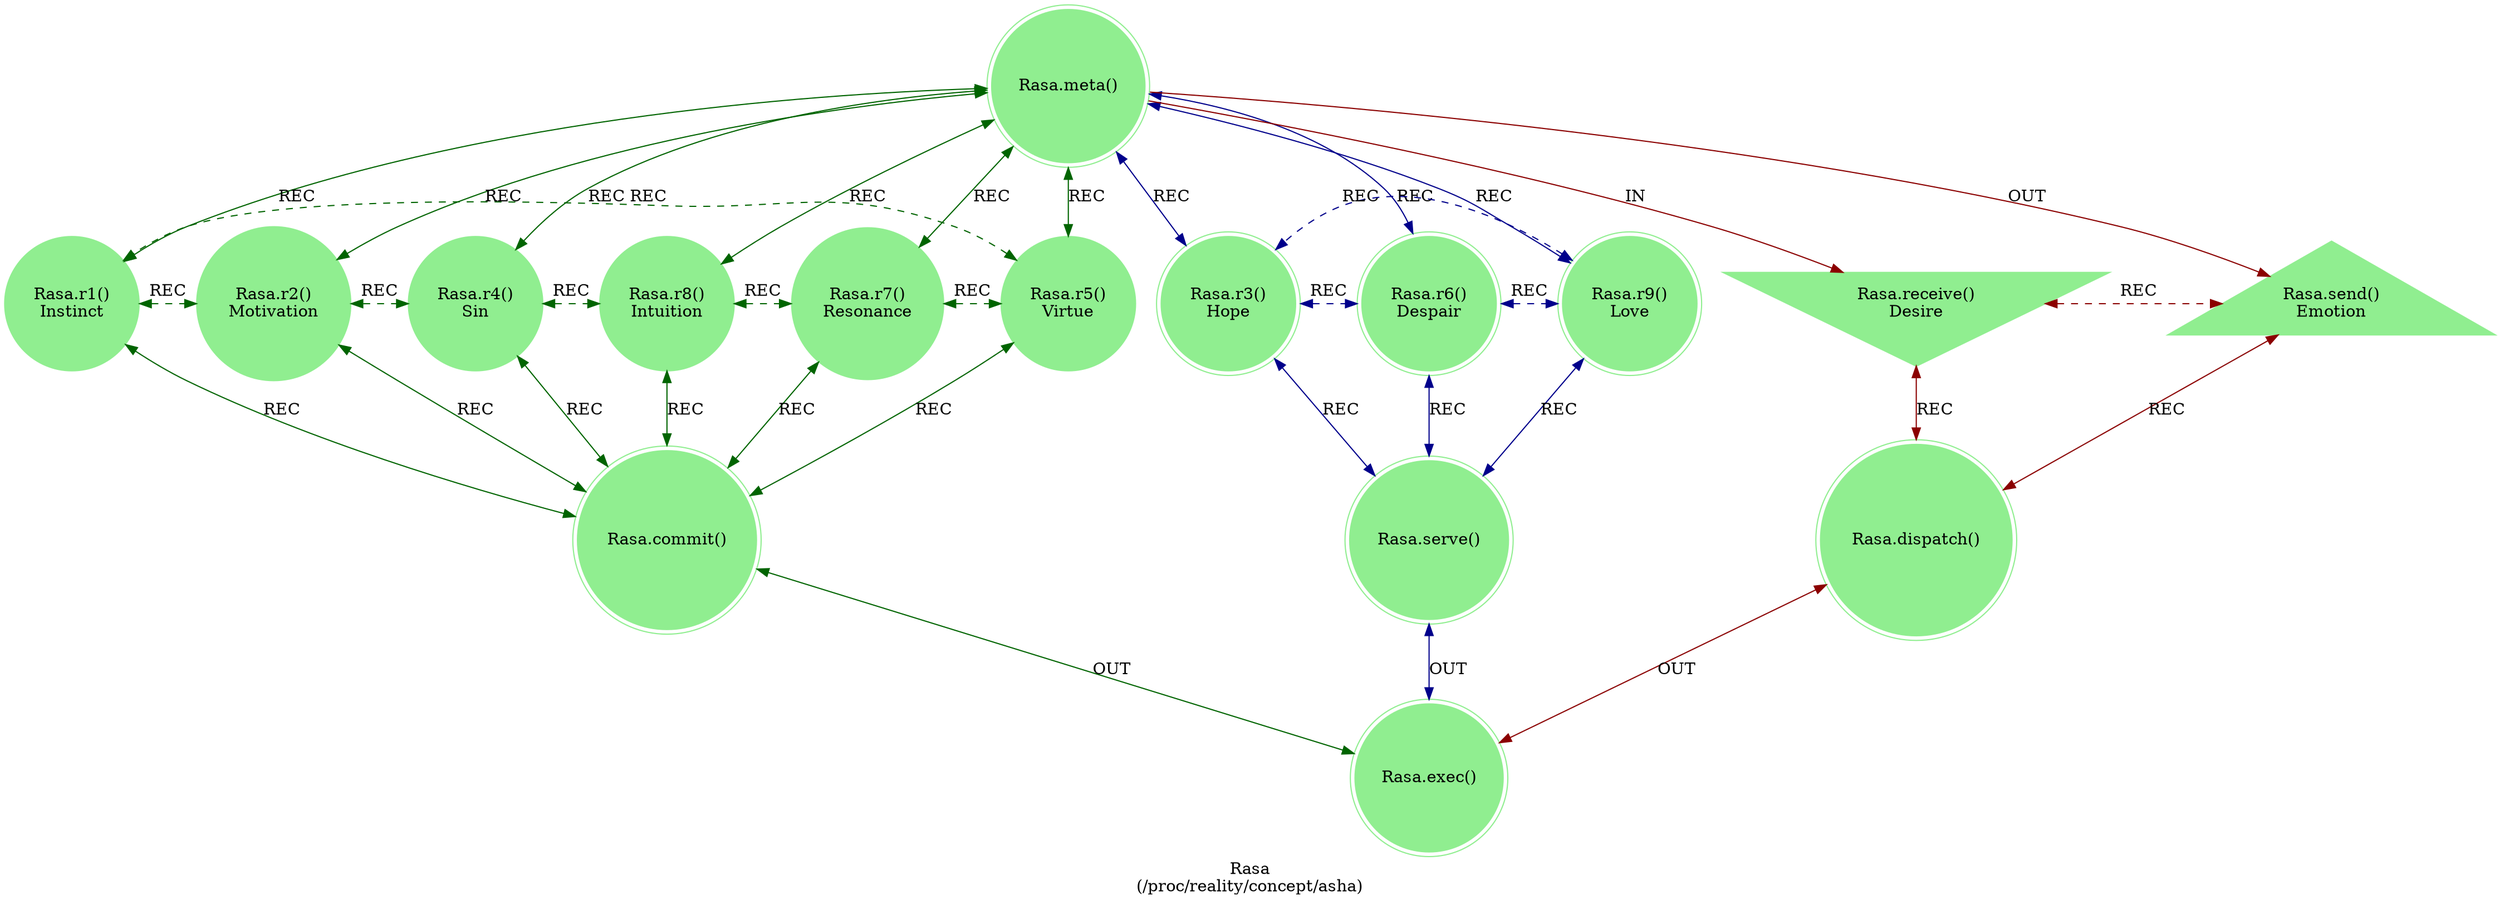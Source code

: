 strict digraph Rasa {
    label = "Rasa\n(/proc/reality/concept/asha)";
    style = filled;
    color = lightgray;
    node [shape = circle; style = filled; color = lightgreen;];
    
    // The Axis A-0-B (In-Meta-Out).
    // The Sacred 3-6-9 (Boundary of Perception).
    // The Vortex 1-2-4-8-7-5 (Boundary of Comprehension).
    // The Router C-D-E
    // The Closure F
    spark_0_rasa_t [label = "Rasa.meta()";comment = "";shape = doublecircle;];
    spark_1_rasa_t [label = "Rasa.r1()\nInstinct";comment = "";shape = circle;];
    spark_2_rasa_t [label = "Rasa.r2()\nMotivation";comment = "";shape = circle;];
    spark_4_rasa_t [label = "Rasa.r4()\nSin";comment = "";shape = circle;];
    spark_8_rasa_t [label = "Rasa.r8()\nIntuition";comment = "";shape = circle;];
    spark_7_rasa_t [label = "Rasa.r7()\nResonance";comment = "";shape = circle;];
    spark_5_rasa_t [label = "Rasa.r5()\nVirtue";comment = "";shape = circle;];
    spark_3_rasa_t [label = "Rasa.r3()\nHope";comment = "";shape = doublecircle;];
    spark_6_rasa_t [label = "Rasa.r6()\nDespair";comment = "";shape = doublecircle;];
    spark_9_rasa_t [label = "Rasa.r9()\nLove";comment = "";shape = doublecircle;];
    spark_a_rasa_t [label = "Rasa.receive()\nDesire";comment = "";shape = invtriangle;];
    spark_b_rasa_t [label = "Rasa.send()\nEmotion";comment = "";shape = triangle;];
    spark_c_rasa_t [label = "Rasa.dispatch()";comment = "";shape = doublecircle;];
    spark_d_rasa_t [label = "Rasa.commit()";comment = "";shape = doublecircle;];
    spark_e_rasa_t [label = "Rasa.serve()";comment = "";shape = doublecircle;];
    spark_f_rasa_t [label = "Rasa.exec()";comment = "";shape = doublecircle;];
    
    // IN = Input
    // OUT = Output
    // REC = Recursion
    spark_0_rasa_t -> spark_a_rasa_t [label = "IN"; color = darkred; comment = "";];
    spark_0_rasa_t -> spark_b_rasa_t [label = "OUT"; color = darkred; comment = "";];
    spark_0_rasa_t -> {spark_3_rasa_t spark_6_rasa_t spark_9_rasa_t} [label = "REC"; color = darkblue; comment = ""; dir = both;];
    spark_0_rasa_t -> {spark_1_rasa_t spark_2_rasa_t spark_4_rasa_t spark_8_rasa_t spark_7_rasa_t spark_5_rasa_t} [label = "REC"; color = darkgreen; comment = ""; dir = both;];
    
    {spark_a_rasa_t spark_b_rasa_t} -> spark_c_rasa_t [label = "REC"; color = darkred; comment = ""; dir = both;];
    {spark_1_rasa_t spark_2_rasa_t spark_4_rasa_t spark_8_rasa_t spark_7_rasa_t spark_5_rasa_t} -> spark_d_rasa_t [label = "REC"; color = darkgreen; comment = ""; dir = both;];
    {spark_3_rasa_t spark_6_rasa_t spark_9_rasa_t} -> spark_e_rasa_t [label = "REC"; color = darkblue; comment = ""; dir = both;];
    
    spark_1_rasa_t -> spark_2_rasa_t -> spark_4_rasa_t -> spark_8_rasa_t -> spark_7_rasa_t -> spark_5_rasa_t -> spark_1_rasa_t [label = "REC"; color = darkgreen; comment = ""; style = dashed; constraint = false; dir = both;];
    spark_3_rasa_t -> spark_6_rasa_t -> spark_9_rasa_t -> spark_3_rasa_t [label = "REC"; color = darkblue; comment = ""; style = dashed; constraint = false; dir = both;];
    spark_a_rasa_t -> spark_b_rasa_t [label = "REC"; color = darkred; comment = ""; constraint = false; style = dashed; dir = both;];
    
    spark_c_rasa_t -> spark_f_rasa_t [label = "OUT"; color = darkred; comment = ""; dir = both;];
    spark_d_rasa_t -> spark_f_rasa_t [label = "OUT"; color = darkgreen; comment = ""; dir = both;];
    spark_e_rasa_t -> spark_f_rasa_t [label = "OUT"; color = darkblue; comment = ""; dir = both;];
}